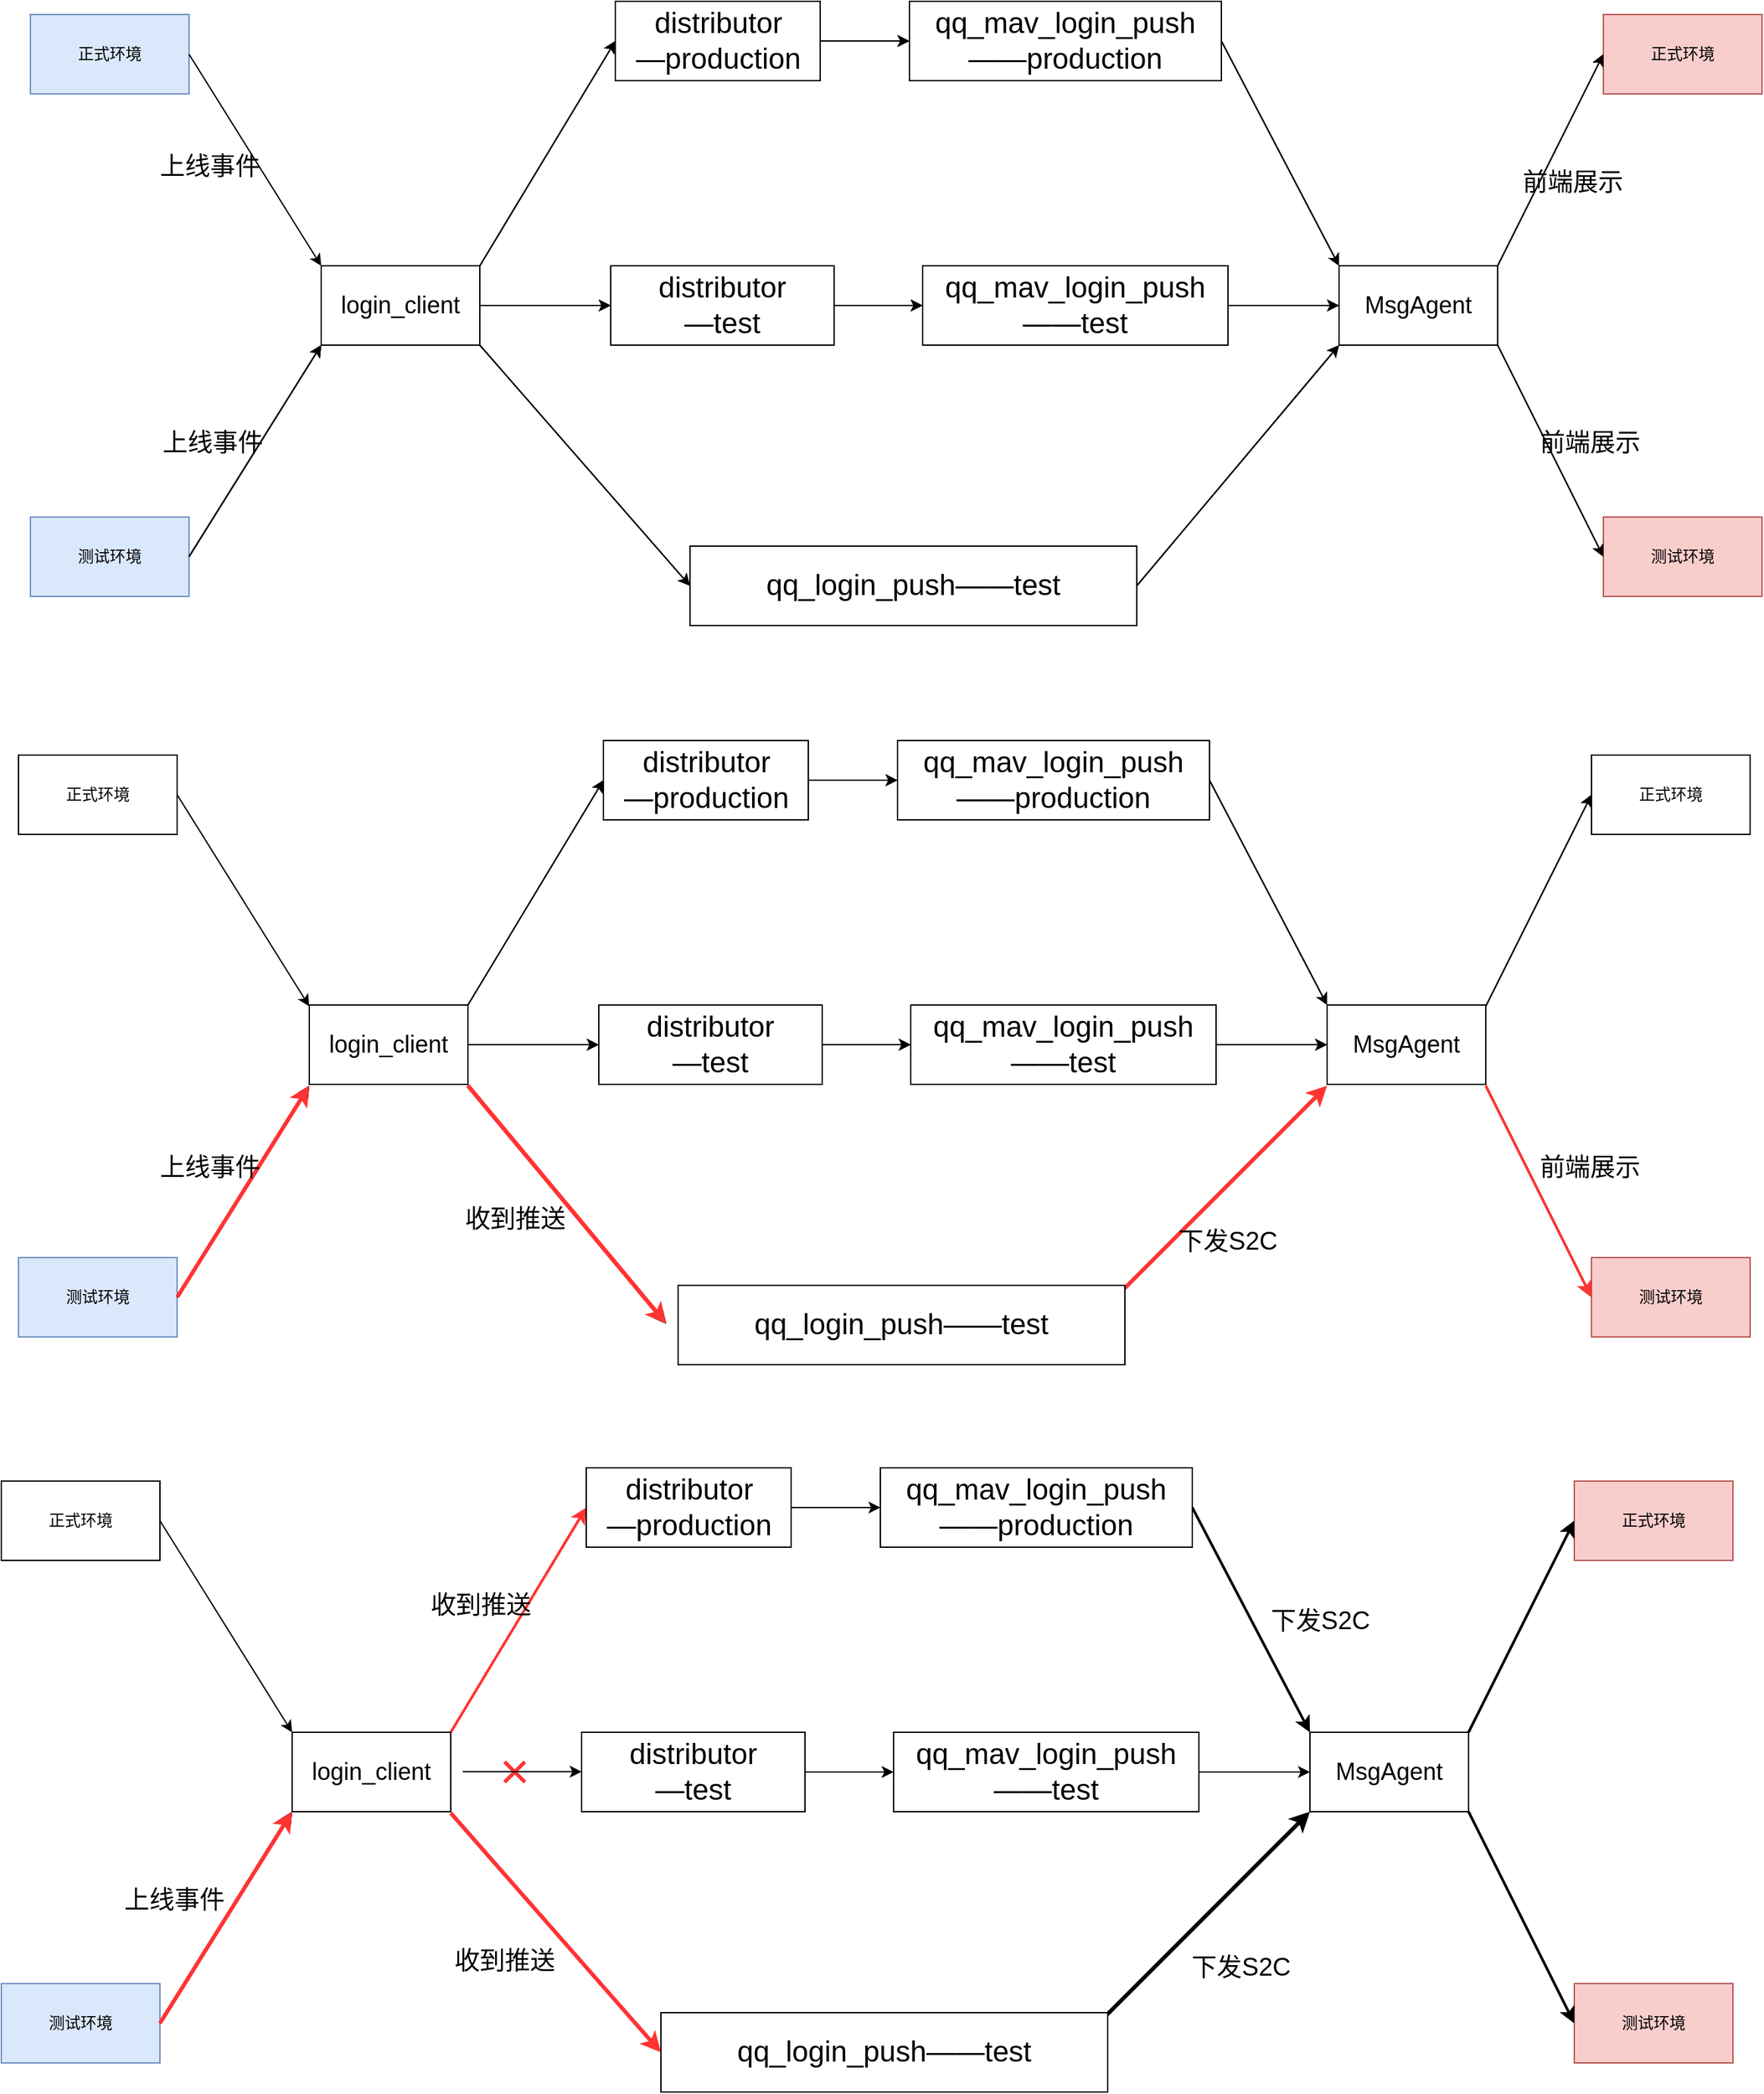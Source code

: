 <mxfile version="20.2.3" type="github">
  <diagram id="5-diaVmVtdUBqng-teaa" name="第 1 页">
    <mxGraphModel dx="1822" dy="1161" grid="0" gridSize="10" guides="1" tooltips="1" connect="1" arrows="1" fold="1" page="0" pageScale="1" pageWidth="827" pageHeight="1169" math="0" shadow="0">
      <root>
        <mxCell id="0" />
        <mxCell id="1" parent="0" />
        <mxCell id="ACZmZU_U1bDJOjdUS-7f-66" value="&lt;span style=&quot;font-family: Helvetica; font-size: 39px; font-style: normal; font-variant-ligatures: normal; font-variant-caps: normal; font-weight: 400; letter-spacing: normal; orphans: 2; text-align: center; text-indent: 0px; text-transform: none; widows: 2; word-spacing: 0px; -webkit-text-stroke-width: 0px; background-color: rgb(255, 255, 255); text-decoration-style: initial; text-decoration-color: initial; float: none; display: inline !important;&quot;&gt;×&lt;/span&gt;" style="text;whiteSpace=wrap;html=1;fontSize=39;fontColor=#FF3333;" vertex="1" parent="1">
          <mxGeometry x="282" y="1049" width="27" height="46" as="geometry" />
        </mxCell>
        <mxCell id="ACZmZU_U1bDJOjdUS-7f-12" value="" style="endArrow=classic;html=1;rounded=0;exitX=1;exitY=1;exitDx=0;exitDy=0;entryX=0;entryY=0.5;entryDx=0;entryDy=0;" edge="1" parent="1">
          <mxGeometry width="50" height="50" relative="1" as="geometry">
            <mxPoint x="260" y="560" as="sourcePoint" />
            <mxPoint x="410" y="740" as="targetPoint" />
          </mxGeometry>
        </mxCell>
        <mxCell id="ACZmZU_U1bDJOjdUS-7f-14" value="" style="endArrow=classic;html=1;rounded=0;exitX=1;exitY=0.5;exitDx=0;exitDy=0;entryX=0;entryY=1;entryDx=0;entryDy=0;strokeColor=#FF3333;strokeWidth=3;" edge="1" parent="1">
          <mxGeometry width="50" height="50" relative="1" as="geometry">
            <mxPoint x="730" y="740" as="sourcePoint" />
            <mxPoint x="910.0" y="560" as="targetPoint" />
          </mxGeometry>
        </mxCell>
        <mxCell id="ACZmZU_U1bDJOjdUS-7f-20" value="正式环境" style="rounded=0;whiteSpace=wrap;html=1;" vertex="1" parent="1">
          <mxGeometry x="-80" y="310" width="120" height="60" as="geometry" />
        </mxCell>
        <mxCell id="ACZmZU_U1bDJOjdUS-7f-21" value="测试环境" style="rounded=0;whiteSpace=wrap;html=1;fillColor=#dae8fc;strokeColor=#6c8ebf;" vertex="1" parent="1">
          <mxGeometry x="-80" y="690" width="120" height="60" as="geometry" />
        </mxCell>
        <mxCell id="ACZmZU_U1bDJOjdUS-7f-22" value="" style="endArrow=classic;html=1;rounded=0;exitX=1;exitY=0.5;exitDx=0;exitDy=0;entryX=0;entryY=0;entryDx=0;entryDy=0;" edge="1" parent="1" source="ACZmZU_U1bDJOjdUS-7f-20">
          <mxGeometry width="50" height="50" relative="1" as="geometry">
            <mxPoint x="20" y="480" as="sourcePoint" />
            <mxPoint x="140" y="500" as="targetPoint" />
          </mxGeometry>
        </mxCell>
        <mxCell id="ACZmZU_U1bDJOjdUS-7f-23" value="" style="endArrow=classic;html=1;rounded=0;exitX=1;exitY=0.5;exitDx=0;exitDy=0;entryX=0;entryY=1;entryDx=0;entryDy=0;" edge="1" parent="1" source="ACZmZU_U1bDJOjdUS-7f-21">
          <mxGeometry width="50" height="50" relative="1" as="geometry">
            <mxPoint x="150" y="740" as="sourcePoint" />
            <mxPoint x="140" y="560" as="targetPoint" />
          </mxGeometry>
        </mxCell>
        <mxCell id="ACZmZU_U1bDJOjdUS-7f-24" value="测试环境" style="rounded=0;whiteSpace=wrap;html=1;" vertex="1" parent="1">
          <mxGeometry x="1110" y="690" width="120" height="60" as="geometry" />
        </mxCell>
        <mxCell id="ACZmZU_U1bDJOjdUS-7f-25" value="正式环境" style="rounded=0;whiteSpace=wrap;html=1;" vertex="1" parent="1">
          <mxGeometry x="1110" y="310" width="120" height="60" as="geometry" />
        </mxCell>
        <mxCell id="ACZmZU_U1bDJOjdUS-7f-26" value="" style="endArrow=classic;html=1;rounded=0;exitX=1;exitY=0;exitDx=0;exitDy=0;entryX=0;entryY=0.5;entryDx=0;entryDy=0;" edge="1" parent="1" target="ACZmZU_U1bDJOjdUS-7f-25">
          <mxGeometry width="50" height="50" relative="1" as="geometry">
            <mxPoint x="1030.0" y="500" as="sourcePoint" />
            <mxPoint x="1050" y="410" as="targetPoint" />
          </mxGeometry>
        </mxCell>
        <mxCell id="ACZmZU_U1bDJOjdUS-7f-27" value="" style="endArrow=classic;html=1;rounded=0;exitX=1;exitY=1;exitDx=0;exitDy=0;entryX=0;entryY=0.5;entryDx=0;entryDy=0;" edge="1" parent="1" target="ACZmZU_U1bDJOjdUS-7f-24">
          <mxGeometry width="50" height="50" relative="1" as="geometry">
            <mxPoint x="1030.0" y="560" as="sourcePoint" />
            <mxPoint x="1280" y="540" as="targetPoint" />
          </mxGeometry>
        </mxCell>
        <mxCell id="ACZmZU_U1bDJOjdUS-7f-28" value="" style="endArrow=classic;html=1;rounded=0;exitX=1;exitY=0.5;exitDx=0;exitDy=0;entryX=0;entryY=1;entryDx=0;entryDy=0;" edge="1" parent="1">
          <mxGeometry width="50" height="50" relative="1" as="geometry">
            <mxPoint x="40" y="720" as="sourcePoint" />
            <mxPoint x="140" y="560" as="targetPoint" />
          </mxGeometry>
        </mxCell>
        <mxCell id="ACZmZU_U1bDJOjdUS-7f-29" value="" style="endArrow=classic;html=1;rounded=0;exitX=1;exitY=0.5;exitDx=0;exitDy=0;entryX=0;entryY=1;entryDx=0;entryDy=0;strokeColor=#FF3333;strokeWidth=3;" edge="1" parent="1">
          <mxGeometry width="50" height="50" relative="1" as="geometry">
            <mxPoint x="40" y="720" as="sourcePoint" />
            <mxPoint x="140" y="560" as="targetPoint" />
          </mxGeometry>
        </mxCell>
        <mxCell id="ACZmZU_U1bDJOjdUS-7f-30" value="" style="endArrow=classic;html=1;rounded=0;exitX=1;exitY=1;exitDx=0;exitDy=0;entryX=0;entryY=0.5;entryDx=0;entryDy=0;strokeColor=#FF3333;strokeWidth=3;" edge="1" parent="1">
          <mxGeometry width="50" height="50" relative="1" as="geometry">
            <mxPoint x="260.0" y="560" as="sourcePoint" />
            <mxPoint x="410" y="740" as="targetPoint" />
          </mxGeometry>
        </mxCell>
        <mxCell id="ACZmZU_U1bDJOjdUS-7f-31" value="测试环境" style="rounded=0;whiteSpace=wrap;html=1;fillColor=#f8cecc;strokeColor=#b85450;" vertex="1" parent="1">
          <mxGeometry x="1110" y="690" width="120" height="60" as="geometry" />
        </mxCell>
        <mxCell id="ACZmZU_U1bDJOjdUS-7f-32" value="" style="endArrow=classic;html=1;rounded=0;exitX=1;exitY=1;exitDx=0;exitDy=0;entryX=0;entryY=0.5;entryDx=0;entryDy=0;strokeWidth=2;strokeColor=#FF3333;" edge="1" target="ACZmZU_U1bDJOjdUS-7f-31" parent="1">
          <mxGeometry width="50" height="50" relative="1" as="geometry">
            <mxPoint x="1030" y="560" as="sourcePoint" />
            <mxPoint x="1280" y="540" as="targetPoint" />
          </mxGeometry>
        </mxCell>
        <mxCell id="ACZmZU_U1bDJOjdUS-7f-33" value="" style="endArrow=classic;html=1;rounded=0;exitX=1;exitY=0;exitDx=0;exitDy=0;entryX=0;entryY=0.5;entryDx=0;entryDy=0;" edge="1" parent="1">
          <mxGeometry width="50" height="50" relative="1" as="geometry">
            <mxPoint x="1030" y="500" as="sourcePoint" />
            <mxPoint x="1110" y="340" as="targetPoint" />
          </mxGeometry>
        </mxCell>
        <mxCell id="ACZmZU_U1bDJOjdUS-7f-34" style="edgeStyle=orthogonalEdgeStyle;rounded=0;orthogonalLoop=1;jettySize=auto;html=1;startArrow=none;" edge="1" parent="1">
          <mxGeometry relative="1" as="geometry">
            <mxPoint x="256" y="1078.76" as="sourcePoint" />
            <mxPoint x="346" y="1078.76" as="targetPoint" />
          </mxGeometry>
        </mxCell>
        <mxCell id="ACZmZU_U1bDJOjdUS-7f-45" value="" style="endArrow=classic;html=1;rounded=0;exitX=1;exitY=0;exitDx=0;exitDy=0;entryX=0;entryY=0.5;entryDx=0;entryDy=0;strokeWidth=2;strokeColor=#FF3333;" edge="1" parent="1" target="ACZmZU_U1bDJOjdUS-7f-201">
          <mxGeometry width="50" height="50" relative="1" as="geometry">
            <mxPoint x="247" y="1049" as="sourcePoint" />
            <mxPoint x="367" y="879" as="targetPoint" />
          </mxGeometry>
        </mxCell>
        <mxCell id="ACZmZU_U1bDJOjdUS-7f-47" value="" style="endArrow=classic;html=1;rounded=0;exitX=1;exitY=0.5;exitDx=0;exitDy=0;entryX=0;entryY=1;entryDx=0;entryDy=0;strokeColor=#000000;strokeWidth=3;" edge="1" parent="1">
          <mxGeometry width="50" height="50" relative="1" as="geometry">
            <mxPoint x="717" y="1289" as="sourcePoint" />
            <mxPoint x="897" y="1109" as="targetPoint" />
          </mxGeometry>
        </mxCell>
        <mxCell id="ACZmZU_U1bDJOjdUS-7f-48" value="" style="endArrow=classic;html=1;rounded=0;exitX=1;exitY=0.5;exitDx=0;exitDy=0;entryX=0;entryY=0;entryDx=0;entryDy=0;strokeWidth=2;" edge="1" parent="1" source="ACZmZU_U1bDJOjdUS-7f-202">
          <mxGeometry width="50" height="50" relative="1" as="geometry">
            <mxPoint x="727" y="879" as="sourcePoint" />
            <mxPoint x="897" y="1049" as="targetPoint" />
          </mxGeometry>
        </mxCell>
        <mxCell id="ACZmZU_U1bDJOjdUS-7f-49" value="正式环境" style="rounded=0;whiteSpace=wrap;html=1;" vertex="1" parent="1">
          <mxGeometry x="-93" y="859" width="120" height="60" as="geometry" />
        </mxCell>
        <mxCell id="ACZmZU_U1bDJOjdUS-7f-50" value="测试环境" style="rounded=0;whiteSpace=wrap;html=1;fillColor=#dae8fc;strokeColor=#6c8ebf;" vertex="1" parent="1">
          <mxGeometry x="-93" y="1239" width="120" height="60" as="geometry" />
        </mxCell>
        <mxCell id="ACZmZU_U1bDJOjdUS-7f-51" value="" style="endArrow=classic;html=1;rounded=0;exitX=1;exitY=0.5;exitDx=0;exitDy=0;entryX=0;entryY=0;entryDx=0;entryDy=0;" edge="1" parent="1" source="ACZmZU_U1bDJOjdUS-7f-49">
          <mxGeometry width="50" height="50" relative="1" as="geometry">
            <mxPoint x="7" y="1029" as="sourcePoint" />
            <mxPoint x="127" y="1049" as="targetPoint" />
          </mxGeometry>
        </mxCell>
        <mxCell id="ACZmZU_U1bDJOjdUS-7f-52" value="" style="endArrow=classic;html=1;rounded=0;exitX=1;exitY=0.5;exitDx=0;exitDy=0;entryX=0;entryY=1;entryDx=0;entryDy=0;" edge="1" parent="1" source="ACZmZU_U1bDJOjdUS-7f-50">
          <mxGeometry width="50" height="50" relative="1" as="geometry">
            <mxPoint x="137" y="1289" as="sourcePoint" />
            <mxPoint x="127" y="1109" as="targetPoint" />
          </mxGeometry>
        </mxCell>
        <mxCell id="ACZmZU_U1bDJOjdUS-7f-53" value="测试环境" style="rounded=0;whiteSpace=wrap;html=1;" vertex="1" parent="1">
          <mxGeometry x="1097" y="1239" width="120" height="60" as="geometry" />
        </mxCell>
        <mxCell id="ACZmZU_U1bDJOjdUS-7f-54" value="正式环境" style="rounded=0;whiteSpace=wrap;html=1;fillColor=#f8cecc;strokeColor=#b85450;" vertex="1" parent="1">
          <mxGeometry x="1097" y="859" width="120" height="60" as="geometry" />
        </mxCell>
        <mxCell id="ACZmZU_U1bDJOjdUS-7f-55" value="" style="endArrow=classic;html=1;rounded=0;exitX=1;exitY=0;exitDx=0;exitDy=0;entryX=0;entryY=0.5;entryDx=0;entryDy=0;" edge="1" parent="1" target="ACZmZU_U1bDJOjdUS-7f-54">
          <mxGeometry width="50" height="50" relative="1" as="geometry">
            <mxPoint x="1017" y="1049" as="sourcePoint" />
            <mxPoint x="1037" y="959" as="targetPoint" />
          </mxGeometry>
        </mxCell>
        <mxCell id="ACZmZU_U1bDJOjdUS-7f-56" value="" style="endArrow=classic;html=1;rounded=0;exitX=1;exitY=1;exitDx=0;exitDy=0;entryX=0;entryY=0.5;entryDx=0;entryDy=0;" edge="1" parent="1" target="ACZmZU_U1bDJOjdUS-7f-53">
          <mxGeometry width="50" height="50" relative="1" as="geometry">
            <mxPoint x="1017" y="1109" as="sourcePoint" />
            <mxPoint x="1267" y="1089" as="targetPoint" />
          </mxGeometry>
        </mxCell>
        <mxCell id="ACZmZU_U1bDJOjdUS-7f-57" value="" style="endArrow=classic;html=1;rounded=0;exitX=1;exitY=0.5;exitDx=0;exitDy=0;entryX=0;entryY=1;entryDx=0;entryDy=0;" edge="1" parent="1">
          <mxGeometry width="50" height="50" relative="1" as="geometry">
            <mxPoint x="27" y="1269" as="sourcePoint" />
            <mxPoint x="127" y="1109" as="targetPoint" />
          </mxGeometry>
        </mxCell>
        <mxCell id="ACZmZU_U1bDJOjdUS-7f-58" value="" style="endArrow=classic;html=1;rounded=0;exitX=1;exitY=0.5;exitDx=0;exitDy=0;entryX=0;entryY=1;entryDx=0;entryDy=0;strokeColor=#FF3333;strokeWidth=3;" edge="1" parent="1">
          <mxGeometry width="50" height="50" relative="1" as="geometry">
            <mxPoint x="27" y="1269" as="sourcePoint" />
            <mxPoint x="127" y="1109" as="targetPoint" />
          </mxGeometry>
        </mxCell>
        <mxCell id="ACZmZU_U1bDJOjdUS-7f-60" value="测试环境" style="rounded=0;whiteSpace=wrap;html=1;fillColor=#f8cecc;strokeColor=#b85450;" vertex="1" parent="1">
          <mxGeometry x="1097" y="1239" width="120" height="60" as="geometry" />
        </mxCell>
        <mxCell id="ACZmZU_U1bDJOjdUS-7f-61" value="" style="endArrow=classic;html=1;rounded=0;exitX=1;exitY=1;exitDx=0;exitDy=0;entryX=0;entryY=0.5;entryDx=0;entryDy=0;strokeWidth=2;strokeColor=#000000;" edge="1" parent="1" target="ACZmZU_U1bDJOjdUS-7f-60">
          <mxGeometry width="50" height="50" relative="1" as="geometry">
            <mxPoint x="1017" y="1109" as="sourcePoint" />
            <mxPoint x="1267" y="1089" as="targetPoint" />
          </mxGeometry>
        </mxCell>
        <mxCell id="ACZmZU_U1bDJOjdUS-7f-62" value="" style="endArrow=classic;html=1;rounded=0;exitX=1;exitY=0;exitDx=0;exitDy=0;entryX=0;entryY=0.5;entryDx=0;entryDy=0;strokeWidth=2;" edge="1" parent="1">
          <mxGeometry width="50" height="50" relative="1" as="geometry">
            <mxPoint x="1017" y="1049" as="sourcePoint" />
            <mxPoint x="1097" y="889" as="targetPoint" />
          </mxGeometry>
        </mxCell>
        <mxCell id="ACZmZU_U1bDJOjdUS-7f-67" value="&lt;font style=&quot;font-size: 19px; line-height: 0.9;&quot;&gt;上线事件&lt;/font&gt;" style="text;html=1;strokeColor=none;fillColor=none;align=center;verticalAlign=middle;whiteSpace=wrap;rounded=0;labelBackgroundColor=none;fontSize=39;spacing=0;" vertex="1" parent="1">
          <mxGeometry x="-41" y="1149" width="158" height="39" as="geometry" />
        </mxCell>
        <mxCell id="ACZmZU_U1bDJOjdUS-7f-68" value="&lt;font style=&quot;font-size: 19px; line-height: 0.9;&quot;&gt;上线事件&lt;/font&gt;" style="text;html=1;strokeColor=none;fillColor=none;align=center;verticalAlign=middle;whiteSpace=wrap;rounded=0;labelBackgroundColor=none;fontSize=39;spacing=0;" vertex="1" parent="1">
          <mxGeometry x="-14" y="595" width="158" height="39" as="geometry" />
        </mxCell>
        <mxCell id="ACZmZU_U1bDJOjdUS-7f-69" value="&lt;font style=&quot;font-size: 19px; line-height: 0.9;&quot;&gt;收到推送&lt;/font&gt;" style="text;html=1;strokeColor=none;fillColor=none;align=center;verticalAlign=middle;whiteSpace=wrap;rounded=0;labelBackgroundColor=none;fontSize=39;spacing=0;" vertex="1" parent="1">
          <mxGeometry x="209" y="1195" width="158" height="39" as="geometry" />
        </mxCell>
        <mxCell id="ACZmZU_U1bDJOjdUS-7f-70" value="&lt;font style=&quot;font-size: 19px; line-height: 0.9;&quot;&gt;收到推送&lt;/font&gt;" style="text;html=1;strokeColor=none;fillColor=none;align=center;verticalAlign=middle;whiteSpace=wrap;rounded=0;labelBackgroundColor=none;fontSize=39;spacing=0;" vertex="1" parent="1">
          <mxGeometry x="191" y="926" width="158" height="39" as="geometry" />
        </mxCell>
        <mxCell id="ACZmZU_U1bDJOjdUS-7f-71" value="&lt;font style=&quot;font-size: 19px; line-height: 0.9;&quot;&gt;下发S2C&lt;/font&gt;" style="text;html=1;strokeColor=none;fillColor=none;align=center;verticalAlign=middle;whiteSpace=wrap;rounded=0;labelBackgroundColor=none;fontSize=39;spacing=0;" vertex="1" parent="1">
          <mxGeometry x="826" y="938" width="158" height="39" as="geometry" />
        </mxCell>
        <mxCell id="ACZmZU_U1bDJOjdUS-7f-72" value="&lt;font style=&quot;font-size: 19px; line-height: 0.9;&quot;&gt;下发S2C&lt;/font&gt;" style="text;html=1;strokeColor=none;fillColor=none;align=center;verticalAlign=middle;whiteSpace=wrap;rounded=0;labelBackgroundColor=none;fontSize=39;spacing=0;" vertex="1" parent="1">
          <mxGeometry x="766" y="1200" width="158" height="39" as="geometry" />
        </mxCell>
        <mxCell id="ACZmZU_U1bDJOjdUS-7f-73" style="edgeStyle=orthogonalEdgeStyle;rounded=0;orthogonalLoop=1;jettySize=auto;html=1;" edge="1" parent="1" source="ACZmZU_U1bDJOjdUS-7f-74" target="ACZmZU_U1bDJOjdUS-7f-80">
          <mxGeometry relative="1" as="geometry" />
        </mxCell>
        <mxCell id="ACZmZU_U1bDJOjdUS-7f-74" value="login_client" style="rounded=0;whiteSpace=wrap;html=1;fontSize=18;" vertex="1" parent="1">
          <mxGeometry x="149" y="-60" width="120" height="60" as="geometry" />
        </mxCell>
        <mxCell id="ACZmZU_U1bDJOjdUS-7f-75" style="edgeStyle=orthogonalEdgeStyle;rounded=0;orthogonalLoop=1;jettySize=auto;html=1;fontSize=22;" edge="1" parent="1" source="ACZmZU_U1bDJOjdUS-7f-76" target="ACZmZU_U1bDJOjdUS-7f-77">
          <mxGeometry relative="1" as="geometry" />
        </mxCell>
        <mxCell id="ACZmZU_U1bDJOjdUS-7f-76" value="distributor&lt;br&gt;—production" style="rounded=0;whiteSpace=wrap;html=1;fontSize=22;" vertex="1" parent="1">
          <mxGeometry x="371.5" y="-260" width="155" height="60" as="geometry" />
        </mxCell>
        <mxCell id="ACZmZU_U1bDJOjdUS-7f-77" value="qq_mav_login_push&lt;br&gt;——production" style="rounded=0;whiteSpace=wrap;html=1;fontSize=22;" vertex="1" parent="1">
          <mxGeometry x="594" y="-260" width="236" height="60" as="geometry" />
        </mxCell>
        <mxCell id="ACZmZU_U1bDJOjdUS-7f-78" value="MsgAgent" style="rounded=0;whiteSpace=wrap;html=1;fontSize=18;" vertex="1" parent="1">
          <mxGeometry x="919" y="-60" width="120" height="60" as="geometry" />
        </mxCell>
        <mxCell id="ACZmZU_U1bDJOjdUS-7f-79" style="edgeStyle=orthogonalEdgeStyle;rounded=0;orthogonalLoop=1;jettySize=auto;html=1;fontSize=22;" edge="1" parent="1" source="ACZmZU_U1bDJOjdUS-7f-80" target="ACZmZU_U1bDJOjdUS-7f-82">
          <mxGeometry relative="1" as="geometry" />
        </mxCell>
        <mxCell id="ACZmZU_U1bDJOjdUS-7f-80" value="distributor&lt;br&gt;—test" style="rounded=0;whiteSpace=wrap;html=1;fontSize=22;" vertex="1" parent="1">
          <mxGeometry x="368" y="-60" width="169" height="60" as="geometry" />
        </mxCell>
        <mxCell id="ACZmZU_U1bDJOjdUS-7f-81" style="edgeStyle=orthogonalEdgeStyle;rounded=0;orthogonalLoop=1;jettySize=auto;html=1;entryX=0;entryY=0.5;entryDx=0;entryDy=0;" edge="1" parent="1" source="ACZmZU_U1bDJOjdUS-7f-82" target="ACZmZU_U1bDJOjdUS-7f-78">
          <mxGeometry relative="1" as="geometry" />
        </mxCell>
        <mxCell id="ACZmZU_U1bDJOjdUS-7f-82" value="qq_mav_login_push &lt;br&gt;——test" style="rounded=0;whiteSpace=wrap;html=1;fontSize=22;" vertex="1" parent="1">
          <mxGeometry x="604" y="-60" width="231" height="60" as="geometry" />
        </mxCell>
        <mxCell id="ACZmZU_U1bDJOjdUS-7f-83" value="qq_login_push——test" style="rounded=0;whiteSpace=wrap;html=1;fontSize=22;" vertex="1" parent="1">
          <mxGeometry x="428" y="152" width="338" height="60" as="geometry" />
        </mxCell>
        <mxCell id="ACZmZU_U1bDJOjdUS-7f-84" value="" style="endArrow=classic;html=1;rounded=0;exitX=1;exitY=0;exitDx=0;exitDy=0;entryX=0;entryY=0.5;entryDx=0;entryDy=0;" edge="1" parent="1" source="ACZmZU_U1bDJOjdUS-7f-74" target="ACZmZU_U1bDJOjdUS-7f-76">
          <mxGeometry width="50" height="50" relative="1" as="geometry">
            <mxPoint x="299" y="-170" as="sourcePoint" />
            <mxPoint x="349" y="-220" as="targetPoint" />
          </mxGeometry>
        </mxCell>
        <mxCell id="ACZmZU_U1bDJOjdUS-7f-85" value="" style="endArrow=classic;html=1;rounded=0;exitX=1;exitY=1;exitDx=0;exitDy=0;entryX=0;entryY=0.5;entryDx=0;entryDy=0;" edge="1" parent="1" source="ACZmZU_U1bDJOjdUS-7f-74" target="ACZmZU_U1bDJOjdUS-7f-83">
          <mxGeometry width="50" height="50" relative="1" as="geometry">
            <mxPoint x="159" y="150" as="sourcePoint" />
            <mxPoint x="209" y="100" as="targetPoint" />
          </mxGeometry>
        </mxCell>
        <mxCell id="ACZmZU_U1bDJOjdUS-7f-86" value="" style="endArrow=classic;html=1;rounded=0;exitX=1;exitY=0.5;exitDx=0;exitDy=0;entryX=0;entryY=1;entryDx=0;entryDy=0;strokeColor=#000000;strokeWidth=1;" edge="1" parent="1" source="ACZmZU_U1bDJOjdUS-7f-83" target="ACZmZU_U1bDJOjdUS-7f-78">
          <mxGeometry width="50" height="50" relative="1" as="geometry">
            <mxPoint x="979" y="30" as="sourcePoint" />
            <mxPoint x="1229" y="210" as="targetPoint" />
          </mxGeometry>
        </mxCell>
        <mxCell id="ACZmZU_U1bDJOjdUS-7f-87" value="" style="endArrow=classic;html=1;rounded=0;exitX=1;exitY=0.5;exitDx=0;exitDy=0;entryX=0;entryY=0;entryDx=0;entryDy=0;" edge="1" parent="1" source="ACZmZU_U1bDJOjdUS-7f-77" target="ACZmZU_U1bDJOjdUS-7f-78">
          <mxGeometry width="50" height="50" relative="1" as="geometry">
            <mxPoint x="659" as="sourcePoint" />
            <mxPoint x="709" y="-50" as="targetPoint" />
          </mxGeometry>
        </mxCell>
        <mxCell id="ACZmZU_U1bDJOjdUS-7f-88" value="正式环境" style="rounded=0;whiteSpace=wrap;html=1;fillColor=#dae8fc;strokeColor=#6c8ebf;" vertex="1" parent="1">
          <mxGeometry x="-71" y="-250" width="120" height="60" as="geometry" />
        </mxCell>
        <mxCell id="ACZmZU_U1bDJOjdUS-7f-89" value="测试环境" style="rounded=0;whiteSpace=wrap;html=1;fillColor=#dae8fc;strokeColor=#6c8ebf;" vertex="1" parent="1">
          <mxGeometry x="-71" y="130" width="120" height="60" as="geometry" />
        </mxCell>
        <mxCell id="ACZmZU_U1bDJOjdUS-7f-90" value="" style="endArrow=classic;html=1;rounded=0;exitX=1;exitY=0.5;exitDx=0;exitDy=0;entryX=0;entryY=0;entryDx=0;entryDy=0;" edge="1" parent="1" source="ACZmZU_U1bDJOjdUS-7f-88" target="ACZmZU_U1bDJOjdUS-7f-74">
          <mxGeometry width="50" height="50" relative="1" as="geometry">
            <mxPoint x="29" y="-80" as="sourcePoint" />
            <mxPoint x="79" y="-130" as="targetPoint" />
          </mxGeometry>
        </mxCell>
        <mxCell id="ACZmZU_U1bDJOjdUS-7f-91" value="" style="endArrow=classic;html=1;rounded=0;exitX=1;exitY=0.5;exitDx=0;exitDy=0;entryX=0;entryY=1;entryDx=0;entryDy=0;" edge="1" parent="1" source="ACZmZU_U1bDJOjdUS-7f-89" target="ACZmZU_U1bDJOjdUS-7f-74">
          <mxGeometry width="50" height="50" relative="1" as="geometry">
            <mxPoint x="159" y="180" as="sourcePoint" />
            <mxPoint x="209" y="130" as="targetPoint" />
          </mxGeometry>
        </mxCell>
        <mxCell id="ACZmZU_U1bDJOjdUS-7f-92" value="测试环境" style="rounded=0;whiteSpace=wrap;html=1;" vertex="1" parent="1">
          <mxGeometry x="1119" y="130" width="120" height="60" as="geometry" />
        </mxCell>
        <mxCell id="ACZmZU_U1bDJOjdUS-7f-93" value="正式环境" style="rounded=0;whiteSpace=wrap;html=1;fillColor=#f8cecc;strokeColor=#b85450;" vertex="1" parent="1">
          <mxGeometry x="1119" y="-250" width="120" height="60" as="geometry" />
        </mxCell>
        <mxCell id="ACZmZU_U1bDJOjdUS-7f-94" value="" style="endArrow=classic;html=1;rounded=0;exitX=1;exitY=0;exitDx=0;exitDy=0;entryX=0;entryY=0.5;entryDx=0;entryDy=0;" edge="1" parent="1" source="ACZmZU_U1bDJOjdUS-7f-78" target="ACZmZU_U1bDJOjdUS-7f-93">
          <mxGeometry width="50" height="50" relative="1" as="geometry">
            <mxPoint x="1009" y="-100" as="sourcePoint" />
            <mxPoint x="1059" y="-150" as="targetPoint" />
          </mxGeometry>
        </mxCell>
        <mxCell id="ACZmZU_U1bDJOjdUS-7f-95" value="" style="endArrow=classic;html=1;rounded=0;exitX=1;exitY=1;exitDx=0;exitDy=0;entryX=0;entryY=0.5;entryDx=0;entryDy=0;" edge="1" parent="1" source="ACZmZU_U1bDJOjdUS-7f-78" target="ACZmZU_U1bDJOjdUS-7f-92">
          <mxGeometry width="50" height="50" relative="1" as="geometry">
            <mxPoint x="1239" y="30" as="sourcePoint" />
            <mxPoint x="1289" y="-20" as="targetPoint" />
          </mxGeometry>
        </mxCell>
        <mxCell id="ACZmZU_U1bDJOjdUS-7f-96" value="" style="endArrow=classic;html=1;rounded=0;exitX=1;exitY=0.5;exitDx=0;exitDy=0;entryX=0;entryY=1;entryDx=0;entryDy=0;" edge="1" parent="1">
          <mxGeometry width="50" height="50" relative="1" as="geometry">
            <mxPoint x="49" y="160" as="sourcePoint" />
            <mxPoint x="149" as="targetPoint" />
          </mxGeometry>
        </mxCell>
        <mxCell id="ACZmZU_U1bDJOjdUS-7f-97" value="" style="endArrow=classic;html=1;rounded=0;exitX=1;exitY=0.5;exitDx=0;exitDy=0;entryX=0;entryY=1;entryDx=0;entryDy=0;strokeColor=#000000;strokeWidth=1;" edge="1" parent="1">
          <mxGeometry width="50" height="50" relative="1" as="geometry">
            <mxPoint x="49" y="160" as="sourcePoint" />
            <mxPoint x="149" as="targetPoint" />
          </mxGeometry>
        </mxCell>
        <mxCell id="ACZmZU_U1bDJOjdUS-7f-99" value="测试环境" style="rounded=0;whiteSpace=wrap;html=1;fillColor=#f8cecc;strokeColor=#b85450;" vertex="1" parent="1">
          <mxGeometry x="1119" y="130" width="120" height="60" as="geometry" />
        </mxCell>
        <mxCell id="ACZmZU_U1bDJOjdUS-7f-100" value="" style="endArrow=classic;html=1;rounded=0;exitX=1;exitY=1;exitDx=0;exitDy=0;entryX=0;entryY=0.5;entryDx=0;entryDy=0;strokeWidth=1;strokeColor=#000000;" edge="1" parent="1" target="ACZmZU_U1bDJOjdUS-7f-99">
          <mxGeometry width="50" height="50" relative="1" as="geometry">
            <mxPoint x="1039.0" as="sourcePoint" />
            <mxPoint x="1289" y="-20" as="targetPoint" />
          </mxGeometry>
        </mxCell>
        <mxCell id="ACZmZU_U1bDJOjdUS-7f-101" value="" style="endArrow=classic;html=1;rounded=0;exitX=1;exitY=0;exitDx=0;exitDy=0;entryX=0;entryY=0.5;entryDx=0;entryDy=0;" edge="1" parent="1">
          <mxGeometry width="50" height="50" relative="1" as="geometry">
            <mxPoint x="1039.0" y="-60" as="sourcePoint" />
            <mxPoint x="1119.0" y="-220" as="targetPoint" />
          </mxGeometry>
        </mxCell>
        <mxCell id="ACZmZU_U1bDJOjdUS-7f-102" value="&lt;font style=&quot;font-size: 19px; line-height: 0.9;&quot;&gt;上线事件&lt;/font&gt;" style="text;html=1;strokeColor=none;fillColor=none;align=center;verticalAlign=middle;whiteSpace=wrap;rounded=0;labelBackgroundColor=none;fontSize=39;spacing=0;" vertex="1" parent="1">
          <mxGeometry x="-12" y="32" width="158" height="70" as="geometry" />
        </mxCell>
        <mxCell id="ACZmZU_U1bDJOjdUS-7f-106" value="&lt;font style=&quot;font-size: 19px; line-height: 0.9;&quot;&gt;上线事件&lt;/font&gt;" style="text;html=1;strokeColor=none;fillColor=none;align=center;verticalAlign=middle;whiteSpace=wrap;rounded=0;labelBackgroundColor=none;fontSize=39;spacing=0;" vertex="1" parent="1">
          <mxGeometry x="-14" y="-177" width="158" height="70" as="geometry" />
        </mxCell>
        <mxCell id="ACZmZU_U1bDJOjdUS-7f-107" value="&lt;font style=&quot;font-size: 19px; line-height: 0.9;&quot;&gt;收到推送&lt;/font&gt;" style="text;html=1;strokeColor=none;fillColor=none;align=center;verticalAlign=middle;whiteSpace=wrap;rounded=0;labelBackgroundColor=none;fontSize=39;spacing=0;" vertex="1" parent="1">
          <mxGeometry x="217" y="634" width="158" height="39" as="geometry" />
        </mxCell>
        <mxCell id="ACZmZU_U1bDJOjdUS-7f-109" value="&lt;font style=&quot;font-size: 19px; line-height: 0.9;&quot;&gt;下发S2C&lt;/font&gt;" style="text;html=1;strokeColor=none;fillColor=none;align=center;verticalAlign=middle;whiteSpace=wrap;rounded=0;labelBackgroundColor=none;fontSize=39;spacing=0;" vertex="1" parent="1">
          <mxGeometry x="756" y="651" width="158" height="39" as="geometry" />
        </mxCell>
        <mxCell id="ACZmZU_U1bDJOjdUS-7f-110" value="&lt;span style=&quot;font-size: 19px;&quot;&gt;前端展示&lt;/span&gt;" style="text;html=1;strokeColor=none;fillColor=none;align=center;verticalAlign=middle;whiteSpace=wrap;rounded=0;labelBackgroundColor=none;fontSize=39;spacing=0;" vertex="1" parent="1">
          <mxGeometry x="1030" y="595" width="158" height="39" as="geometry" />
        </mxCell>
        <mxCell id="ACZmZU_U1bDJOjdUS-7f-111" value="&lt;span style=&quot;font-size: 19px;&quot;&gt;前端展示&lt;/span&gt;" style="text;html=1;strokeColor=none;fillColor=none;align=center;verticalAlign=middle;whiteSpace=wrap;rounded=0;labelBackgroundColor=none;fontSize=39;spacing=0;" vertex="1" parent="1">
          <mxGeometry x="1030" y="47.5" width="158" height="39" as="geometry" />
        </mxCell>
        <mxCell id="ACZmZU_U1bDJOjdUS-7f-112" value="&lt;span style=&quot;font-size: 19px;&quot;&gt;前端展示&lt;/span&gt;" style="text;html=1;strokeColor=none;fillColor=none;align=center;verticalAlign=middle;whiteSpace=wrap;rounded=0;labelBackgroundColor=none;fontSize=39;spacing=0;" vertex="1" parent="1">
          <mxGeometry x="1017" y="-150" width="158" height="39" as="geometry" />
        </mxCell>
        <mxCell id="ACZmZU_U1bDJOjdUS-7f-154" style="edgeStyle=orthogonalEdgeStyle;rounded=0;orthogonalLoop=1;jettySize=auto;html=1;" edge="1" source="ACZmZU_U1bDJOjdUS-7f-155" target="ACZmZU_U1bDJOjdUS-7f-161" parent="1">
          <mxGeometry relative="1" as="geometry" />
        </mxCell>
        <mxCell id="ACZmZU_U1bDJOjdUS-7f-155" value="login_client" style="rounded=0;whiteSpace=wrap;html=1;fontSize=18;" vertex="1" parent="1">
          <mxGeometry x="149" y="-60" width="120" height="60" as="geometry" />
        </mxCell>
        <mxCell id="ACZmZU_U1bDJOjdUS-7f-156" style="edgeStyle=orthogonalEdgeStyle;rounded=0;orthogonalLoop=1;jettySize=auto;html=1;fontSize=22;" edge="1" source="ACZmZU_U1bDJOjdUS-7f-157" target="ACZmZU_U1bDJOjdUS-7f-158" parent="1">
          <mxGeometry relative="1" as="geometry" />
        </mxCell>
        <mxCell id="ACZmZU_U1bDJOjdUS-7f-157" value="distributor&lt;br&gt;—production" style="rounded=0;whiteSpace=wrap;html=1;fontSize=22;" vertex="1" parent="1">
          <mxGeometry x="371.5" y="-260" width="155" height="60" as="geometry" />
        </mxCell>
        <mxCell id="ACZmZU_U1bDJOjdUS-7f-158" value="qq_mav_login_push&lt;br&gt;——production" style="rounded=0;whiteSpace=wrap;html=1;fontSize=22;" vertex="1" parent="1">
          <mxGeometry x="594" y="-260" width="236" height="60" as="geometry" />
        </mxCell>
        <mxCell id="ACZmZU_U1bDJOjdUS-7f-159" value="MsgAgent" style="rounded=0;whiteSpace=wrap;html=1;fontSize=18;" vertex="1" parent="1">
          <mxGeometry x="919" y="-60" width="120" height="60" as="geometry" />
        </mxCell>
        <mxCell id="ACZmZU_U1bDJOjdUS-7f-160" style="edgeStyle=orthogonalEdgeStyle;rounded=0;orthogonalLoop=1;jettySize=auto;html=1;fontSize=22;" edge="1" source="ACZmZU_U1bDJOjdUS-7f-161" target="ACZmZU_U1bDJOjdUS-7f-163" parent="1">
          <mxGeometry relative="1" as="geometry" />
        </mxCell>
        <mxCell id="ACZmZU_U1bDJOjdUS-7f-161" value="distributor&lt;br&gt;—test" style="rounded=0;whiteSpace=wrap;html=1;fontSize=22;" vertex="1" parent="1">
          <mxGeometry x="368" y="-60" width="169" height="60" as="geometry" />
        </mxCell>
        <mxCell id="ACZmZU_U1bDJOjdUS-7f-162" style="edgeStyle=orthogonalEdgeStyle;rounded=0;orthogonalLoop=1;jettySize=auto;html=1;entryX=0;entryY=0.5;entryDx=0;entryDy=0;" edge="1" source="ACZmZU_U1bDJOjdUS-7f-163" target="ACZmZU_U1bDJOjdUS-7f-159" parent="1">
          <mxGeometry relative="1" as="geometry" />
        </mxCell>
        <mxCell id="ACZmZU_U1bDJOjdUS-7f-163" value="qq_mav_login_push &lt;br&gt;——test" style="rounded=0;whiteSpace=wrap;html=1;fontSize=22;" vertex="1" parent="1">
          <mxGeometry x="604" y="-60" width="231" height="60" as="geometry" />
        </mxCell>
        <mxCell id="ACZmZU_U1bDJOjdUS-7f-164" value="qq_login_push——test" style="rounded=0;whiteSpace=wrap;html=1;fontSize=22;" vertex="1" parent="1">
          <mxGeometry x="428" y="152" width="338" height="60" as="geometry" />
        </mxCell>
        <mxCell id="ACZmZU_U1bDJOjdUS-7f-165" value="" style="endArrow=classic;html=1;rounded=0;exitX=1;exitY=0;exitDx=0;exitDy=0;entryX=0;entryY=0.5;entryDx=0;entryDy=0;" edge="1" source="ACZmZU_U1bDJOjdUS-7f-155" target="ACZmZU_U1bDJOjdUS-7f-157" parent="1">
          <mxGeometry width="50" height="50" relative="1" as="geometry">
            <mxPoint x="299" y="-170" as="sourcePoint" />
            <mxPoint x="349" y="-220" as="targetPoint" />
          </mxGeometry>
        </mxCell>
        <mxCell id="ACZmZU_U1bDJOjdUS-7f-166" value="" style="endArrow=classic;html=1;rounded=0;exitX=1;exitY=1;exitDx=0;exitDy=0;entryX=0;entryY=0.5;entryDx=0;entryDy=0;" edge="1" source="ACZmZU_U1bDJOjdUS-7f-155" target="ACZmZU_U1bDJOjdUS-7f-164" parent="1">
          <mxGeometry width="50" height="50" relative="1" as="geometry">
            <mxPoint x="159" y="150" as="sourcePoint" />
            <mxPoint x="209" y="100" as="targetPoint" />
          </mxGeometry>
        </mxCell>
        <mxCell id="ACZmZU_U1bDJOjdUS-7f-167" value="" style="endArrow=classic;html=1;rounded=0;exitX=1;exitY=0.5;exitDx=0;exitDy=0;entryX=0;entryY=1;entryDx=0;entryDy=0;strokeColor=#000000;strokeWidth=1;" edge="1" source="ACZmZU_U1bDJOjdUS-7f-164" target="ACZmZU_U1bDJOjdUS-7f-159" parent="1">
          <mxGeometry width="50" height="50" relative="1" as="geometry">
            <mxPoint x="979" y="30" as="sourcePoint" />
            <mxPoint x="1229" y="210" as="targetPoint" />
          </mxGeometry>
        </mxCell>
        <mxCell id="ACZmZU_U1bDJOjdUS-7f-168" value="" style="endArrow=classic;html=1;rounded=0;exitX=1;exitY=0.5;exitDx=0;exitDy=0;entryX=0;entryY=0;entryDx=0;entryDy=0;" edge="1" source="ACZmZU_U1bDJOjdUS-7f-158" target="ACZmZU_U1bDJOjdUS-7f-159" parent="1">
          <mxGeometry width="50" height="50" relative="1" as="geometry">
            <mxPoint x="659" as="sourcePoint" />
            <mxPoint x="709" y="-50" as="targetPoint" />
          </mxGeometry>
        </mxCell>
        <mxCell id="ACZmZU_U1bDJOjdUS-7f-169" style="edgeStyle=orthogonalEdgeStyle;rounded=0;orthogonalLoop=1;jettySize=auto;html=1;" edge="1" source="ACZmZU_U1bDJOjdUS-7f-170" target="ACZmZU_U1bDJOjdUS-7f-176" parent="1">
          <mxGeometry relative="1" as="geometry" />
        </mxCell>
        <mxCell id="ACZmZU_U1bDJOjdUS-7f-170" value="login_client" style="rounded=0;whiteSpace=wrap;html=1;fontSize=18;" vertex="1" parent="1">
          <mxGeometry x="140" y="499" width="120" height="60" as="geometry" />
        </mxCell>
        <mxCell id="ACZmZU_U1bDJOjdUS-7f-171" style="edgeStyle=orthogonalEdgeStyle;rounded=0;orthogonalLoop=1;jettySize=auto;html=1;fontSize=22;" edge="1" source="ACZmZU_U1bDJOjdUS-7f-172" target="ACZmZU_U1bDJOjdUS-7f-173" parent="1">
          <mxGeometry relative="1" as="geometry" />
        </mxCell>
        <mxCell id="ACZmZU_U1bDJOjdUS-7f-172" value="distributor&lt;br&gt;—production" style="rounded=0;whiteSpace=wrap;html=1;fontSize=22;" vertex="1" parent="1">
          <mxGeometry x="362.5" y="299" width="155" height="60" as="geometry" />
        </mxCell>
        <mxCell id="ACZmZU_U1bDJOjdUS-7f-173" value="qq_mav_login_push&lt;br&gt;——production" style="rounded=0;whiteSpace=wrap;html=1;fontSize=22;" vertex="1" parent="1">
          <mxGeometry x="585" y="299" width="236" height="60" as="geometry" />
        </mxCell>
        <mxCell id="ACZmZU_U1bDJOjdUS-7f-174" value="MsgAgent" style="rounded=0;whiteSpace=wrap;html=1;fontSize=18;" vertex="1" parent="1">
          <mxGeometry x="910" y="499" width="120" height="60" as="geometry" />
        </mxCell>
        <mxCell id="ACZmZU_U1bDJOjdUS-7f-175" style="edgeStyle=orthogonalEdgeStyle;rounded=0;orthogonalLoop=1;jettySize=auto;html=1;fontSize=22;" edge="1" source="ACZmZU_U1bDJOjdUS-7f-176" target="ACZmZU_U1bDJOjdUS-7f-178" parent="1">
          <mxGeometry relative="1" as="geometry" />
        </mxCell>
        <mxCell id="ACZmZU_U1bDJOjdUS-7f-176" value="distributor&lt;br&gt;—test" style="rounded=0;whiteSpace=wrap;html=1;fontSize=22;" vertex="1" parent="1">
          <mxGeometry x="359" y="499" width="169" height="60" as="geometry" />
        </mxCell>
        <mxCell id="ACZmZU_U1bDJOjdUS-7f-177" style="edgeStyle=orthogonalEdgeStyle;rounded=0;orthogonalLoop=1;jettySize=auto;html=1;entryX=0;entryY=0.5;entryDx=0;entryDy=0;" edge="1" source="ACZmZU_U1bDJOjdUS-7f-178" target="ACZmZU_U1bDJOjdUS-7f-174" parent="1">
          <mxGeometry relative="1" as="geometry" />
        </mxCell>
        <mxCell id="ACZmZU_U1bDJOjdUS-7f-178" value="qq_mav_login_push &lt;br&gt;——test" style="rounded=0;whiteSpace=wrap;html=1;fontSize=22;" vertex="1" parent="1">
          <mxGeometry x="595" y="499" width="231" height="60" as="geometry" />
        </mxCell>
        <mxCell id="ACZmZU_U1bDJOjdUS-7f-179" value="qq_login_push——test" style="rounded=0;whiteSpace=wrap;html=1;fontSize=22;" vertex="1" parent="1">
          <mxGeometry x="419" y="711" width="338" height="60" as="geometry" />
        </mxCell>
        <mxCell id="ACZmZU_U1bDJOjdUS-7f-180" value="" style="endArrow=classic;html=1;rounded=0;exitX=1;exitY=0;exitDx=0;exitDy=0;entryX=0;entryY=0.5;entryDx=0;entryDy=0;" edge="1" source="ACZmZU_U1bDJOjdUS-7f-170" target="ACZmZU_U1bDJOjdUS-7f-172" parent="1">
          <mxGeometry width="50" height="50" relative="1" as="geometry">
            <mxPoint x="290" y="389" as="sourcePoint" />
            <mxPoint x="340" y="339" as="targetPoint" />
          </mxGeometry>
        </mxCell>
        <mxCell id="ACZmZU_U1bDJOjdUS-7f-181" value="" style="endArrow=classic;html=1;rounded=0;exitX=1;exitY=0.5;exitDx=0;exitDy=0;entryX=0;entryY=0;entryDx=0;entryDy=0;" edge="1" source="ACZmZU_U1bDJOjdUS-7f-173" target="ACZmZU_U1bDJOjdUS-7f-174" parent="1">
          <mxGeometry width="50" height="50" relative="1" as="geometry">
            <mxPoint x="650" y="559" as="sourcePoint" />
            <mxPoint x="700" y="509" as="targetPoint" />
          </mxGeometry>
        </mxCell>
        <mxCell id="ACZmZU_U1bDJOjdUS-7f-182" value="" style="endArrow=classic;html=1;rounded=0;exitX=1;exitY=1;exitDx=0;exitDy=0;entryX=0;entryY=0.5;entryDx=0;entryDy=0;" edge="1" parent="1">
          <mxGeometry width="50" height="50" relative="1" as="geometry">
            <mxPoint x="260" y="560" as="sourcePoint" />
            <mxPoint x="410" y="740" as="targetPoint" />
          </mxGeometry>
        </mxCell>
        <mxCell id="ACZmZU_U1bDJOjdUS-7f-183" value="" style="endArrow=classic;html=1;rounded=0;exitX=1;exitY=1;exitDx=0;exitDy=0;entryX=0;entryY=0.5;entryDx=0;entryDy=0;strokeColor=#FF3333;strokeWidth=3;" edge="1" parent="1">
          <mxGeometry width="50" height="50" relative="1" as="geometry">
            <mxPoint x="260.0" y="560" as="sourcePoint" />
            <mxPoint x="410" y="740" as="targetPoint" />
          </mxGeometry>
        </mxCell>
        <mxCell id="ACZmZU_U1bDJOjdUS-7f-184" style="edgeStyle=orthogonalEdgeStyle;rounded=0;orthogonalLoop=1;jettySize=auto;html=1;" edge="1" source="ACZmZU_U1bDJOjdUS-7f-185" target="ACZmZU_U1bDJOjdUS-7f-191" parent="1">
          <mxGeometry relative="1" as="geometry" />
        </mxCell>
        <mxCell id="ACZmZU_U1bDJOjdUS-7f-185" value="login_client" style="rounded=0;whiteSpace=wrap;html=1;fontSize=18;" vertex="1" parent="1">
          <mxGeometry x="140" y="499" width="120" height="60" as="geometry" />
        </mxCell>
        <mxCell id="ACZmZU_U1bDJOjdUS-7f-186" style="edgeStyle=orthogonalEdgeStyle;rounded=0;orthogonalLoop=1;jettySize=auto;html=1;fontSize=22;" edge="1" source="ACZmZU_U1bDJOjdUS-7f-187" target="ACZmZU_U1bDJOjdUS-7f-188" parent="1">
          <mxGeometry relative="1" as="geometry" />
        </mxCell>
        <mxCell id="ACZmZU_U1bDJOjdUS-7f-187" value="distributor&lt;br&gt;—production" style="rounded=0;whiteSpace=wrap;html=1;fontSize=22;" vertex="1" parent="1">
          <mxGeometry x="362.5" y="299" width="155" height="60" as="geometry" />
        </mxCell>
        <mxCell id="ACZmZU_U1bDJOjdUS-7f-188" value="qq_mav_login_push&lt;br&gt;——production" style="rounded=0;whiteSpace=wrap;html=1;fontSize=22;" vertex="1" parent="1">
          <mxGeometry x="585" y="299" width="236" height="60" as="geometry" />
        </mxCell>
        <mxCell id="ACZmZU_U1bDJOjdUS-7f-189" value="MsgAgent" style="rounded=0;whiteSpace=wrap;html=1;fontSize=18;" vertex="1" parent="1">
          <mxGeometry x="910" y="499" width="120" height="60" as="geometry" />
        </mxCell>
        <mxCell id="ACZmZU_U1bDJOjdUS-7f-190" style="edgeStyle=orthogonalEdgeStyle;rounded=0;orthogonalLoop=1;jettySize=auto;html=1;fontSize=22;" edge="1" source="ACZmZU_U1bDJOjdUS-7f-191" target="ACZmZU_U1bDJOjdUS-7f-193" parent="1">
          <mxGeometry relative="1" as="geometry" />
        </mxCell>
        <mxCell id="ACZmZU_U1bDJOjdUS-7f-191" value="distributor&lt;br&gt;—test" style="rounded=0;whiteSpace=wrap;html=1;fontSize=22;" vertex="1" parent="1">
          <mxGeometry x="359" y="499" width="169" height="60" as="geometry" />
        </mxCell>
        <mxCell id="ACZmZU_U1bDJOjdUS-7f-192" style="edgeStyle=orthogonalEdgeStyle;rounded=0;orthogonalLoop=1;jettySize=auto;html=1;entryX=0;entryY=0.5;entryDx=0;entryDy=0;" edge="1" source="ACZmZU_U1bDJOjdUS-7f-193" target="ACZmZU_U1bDJOjdUS-7f-189" parent="1">
          <mxGeometry relative="1" as="geometry" />
        </mxCell>
        <mxCell id="ACZmZU_U1bDJOjdUS-7f-193" value="qq_mav_login_push &lt;br&gt;——test" style="rounded=0;whiteSpace=wrap;html=1;fontSize=22;" vertex="1" parent="1">
          <mxGeometry x="595" y="499" width="231" height="60" as="geometry" />
        </mxCell>
        <mxCell id="ACZmZU_U1bDJOjdUS-7f-194" value="qq_login_push——test" style="rounded=0;whiteSpace=wrap;html=1;fontSize=22;" vertex="1" parent="1">
          <mxGeometry x="419" y="711" width="338" height="60" as="geometry" />
        </mxCell>
        <mxCell id="ACZmZU_U1bDJOjdUS-7f-195" value="" style="endArrow=classic;html=1;rounded=0;exitX=1;exitY=0;exitDx=0;exitDy=0;entryX=0;entryY=0.5;entryDx=0;entryDy=0;" edge="1" source="ACZmZU_U1bDJOjdUS-7f-185" target="ACZmZU_U1bDJOjdUS-7f-187" parent="1">
          <mxGeometry width="50" height="50" relative="1" as="geometry">
            <mxPoint x="290" y="389" as="sourcePoint" />
            <mxPoint x="340" y="339" as="targetPoint" />
          </mxGeometry>
        </mxCell>
        <mxCell id="ACZmZU_U1bDJOjdUS-7f-196" value="" style="endArrow=classic;html=1;rounded=0;exitX=1;exitY=0.5;exitDx=0;exitDy=0;entryX=0;entryY=0;entryDx=0;entryDy=0;" edge="1" source="ACZmZU_U1bDJOjdUS-7f-188" target="ACZmZU_U1bDJOjdUS-7f-189" parent="1">
          <mxGeometry width="50" height="50" relative="1" as="geometry">
            <mxPoint x="650" y="559" as="sourcePoint" />
            <mxPoint x="700" y="509" as="targetPoint" />
          </mxGeometry>
        </mxCell>
        <mxCell id="ACZmZU_U1bDJOjdUS-7f-199" value="login_client" style="rounded=0;whiteSpace=wrap;html=1;fontSize=18;" vertex="1" parent="1">
          <mxGeometry x="127" y="1049" width="120" height="60" as="geometry" />
        </mxCell>
        <mxCell id="ACZmZU_U1bDJOjdUS-7f-200" style="edgeStyle=orthogonalEdgeStyle;rounded=0;orthogonalLoop=1;jettySize=auto;html=1;fontSize=22;" edge="1" source="ACZmZU_U1bDJOjdUS-7f-201" target="ACZmZU_U1bDJOjdUS-7f-202" parent="1">
          <mxGeometry relative="1" as="geometry" />
        </mxCell>
        <mxCell id="ACZmZU_U1bDJOjdUS-7f-201" value="distributor&lt;br&gt;—production" style="rounded=0;whiteSpace=wrap;html=1;fontSize=22;" vertex="1" parent="1">
          <mxGeometry x="349.5" y="849" width="155" height="60" as="geometry" />
        </mxCell>
        <mxCell id="ACZmZU_U1bDJOjdUS-7f-202" value="qq_mav_login_push&lt;br&gt;——production" style="rounded=0;whiteSpace=wrap;html=1;fontSize=22;" vertex="1" parent="1">
          <mxGeometry x="572" y="849" width="236" height="60" as="geometry" />
        </mxCell>
        <mxCell id="ACZmZU_U1bDJOjdUS-7f-203" value="MsgAgent" style="rounded=0;whiteSpace=wrap;html=1;fontSize=18;" vertex="1" parent="1">
          <mxGeometry x="897" y="1049" width="120" height="60" as="geometry" />
        </mxCell>
        <mxCell id="ACZmZU_U1bDJOjdUS-7f-204" style="edgeStyle=orthogonalEdgeStyle;rounded=0;orthogonalLoop=1;jettySize=auto;html=1;fontSize=22;" edge="1" source="ACZmZU_U1bDJOjdUS-7f-205" target="ACZmZU_U1bDJOjdUS-7f-207" parent="1">
          <mxGeometry relative="1" as="geometry" />
        </mxCell>
        <mxCell id="ACZmZU_U1bDJOjdUS-7f-205" value="distributor&lt;br&gt;—test" style="rounded=0;whiteSpace=wrap;html=1;fontSize=22;" vertex="1" parent="1">
          <mxGeometry x="346" y="1049" width="169" height="60" as="geometry" />
        </mxCell>
        <mxCell id="ACZmZU_U1bDJOjdUS-7f-206" style="edgeStyle=orthogonalEdgeStyle;rounded=0;orthogonalLoop=1;jettySize=auto;html=1;entryX=0;entryY=0.5;entryDx=0;entryDy=0;" edge="1" source="ACZmZU_U1bDJOjdUS-7f-207" target="ACZmZU_U1bDJOjdUS-7f-203" parent="1">
          <mxGeometry relative="1" as="geometry" />
        </mxCell>
        <mxCell id="ACZmZU_U1bDJOjdUS-7f-207" value="qq_mav_login_push &lt;br&gt;——test" style="rounded=0;whiteSpace=wrap;html=1;fontSize=22;" vertex="1" parent="1">
          <mxGeometry x="582" y="1049" width="231" height="60" as="geometry" />
        </mxCell>
        <mxCell id="ACZmZU_U1bDJOjdUS-7f-208" value="qq_login_push——test" style="rounded=0;whiteSpace=wrap;html=1;fontSize=22;" vertex="1" parent="1">
          <mxGeometry x="406" y="1261" width="338" height="60" as="geometry" />
        </mxCell>
        <mxCell id="ACZmZU_U1bDJOjdUS-7f-211" value="" style="endArrow=classic;html=1;rounded=0;exitX=1;exitY=1;exitDx=0;exitDy=0;entryX=0;entryY=0.5;entryDx=0;entryDy=0;strokeColor=#FF3333;strokeWidth=3;" edge="1" parent="1" target="ACZmZU_U1bDJOjdUS-7f-208">
          <mxGeometry width="50" height="50" relative="1" as="geometry">
            <mxPoint x="247.0" y="1110" as="sourcePoint" />
            <mxPoint x="397" y="1290" as="targetPoint" />
          </mxGeometry>
        </mxCell>
      </root>
    </mxGraphModel>
  </diagram>
</mxfile>
